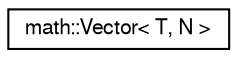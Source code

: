 digraph "Graphical Class Hierarchy"
{
  edge [fontname="FreeSans",fontsize="10",labelfontname="FreeSans",labelfontsize="10"];
  node [fontname="FreeSans",fontsize="10",shape=record];
  rankdir="LR";
  Node0 [label="math::Vector\< T, N \>",height=0.2,width=0.4,color="black", fillcolor="white", style="filled",URL="$classmath_1_1_vector.html",tooltip="Vector class for arbitrary dimensions and types. "];
}
